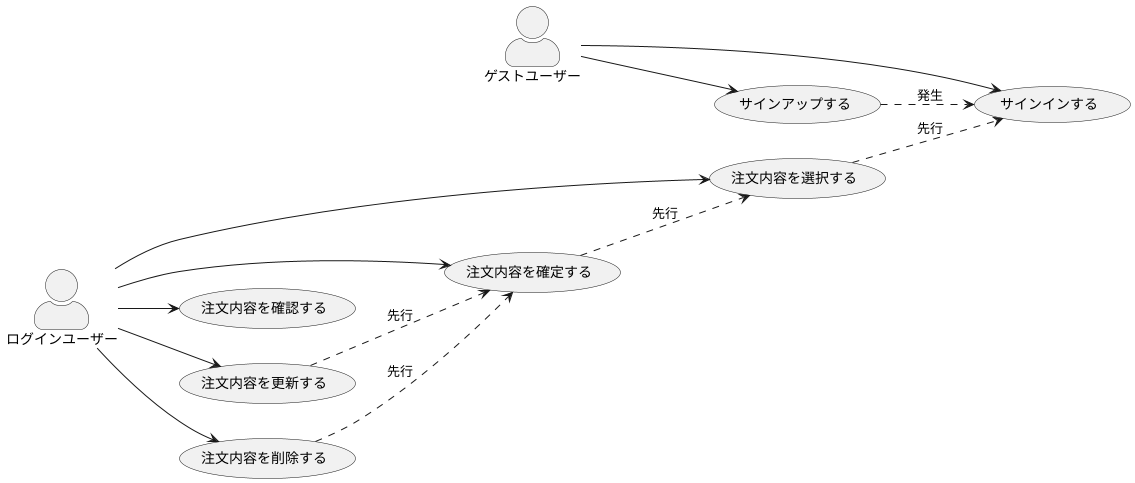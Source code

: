 @startuml usecase
skinparam actorStyle awesome
left to right direction

actor ゲストユーザー
actor ログインユーザー

usecase 注文内容を選択する
usecase 注文内容を確定する
usecase 注文内容を確認する
usecase 注文内容を更新する
usecase 注文内容を削除する
usecase サインインする
usecase サインアップする


ゲストユーザー --> サインインする
ゲストユーザー --> サインアップする

ログインユーザー --> 注文内容を選択する
ログインユーザー --> 注文内容を確定する
ログインユーザー --> 注文内容を確認する
ログインユーザー --> 注文内容を更新する
ログインユーザー --> 注文内容を削除する


サインアップする ..> サインインする : 発生
注文内容を選択する ..> サインインする : 先行
注文内容を確定する ..> 注文内容を選択する : 先行
注文内容を更新する ..> 注文内容を確定する : 先行
注文内容を削除する ..> 注文内容を確定する : 先行


@enduml